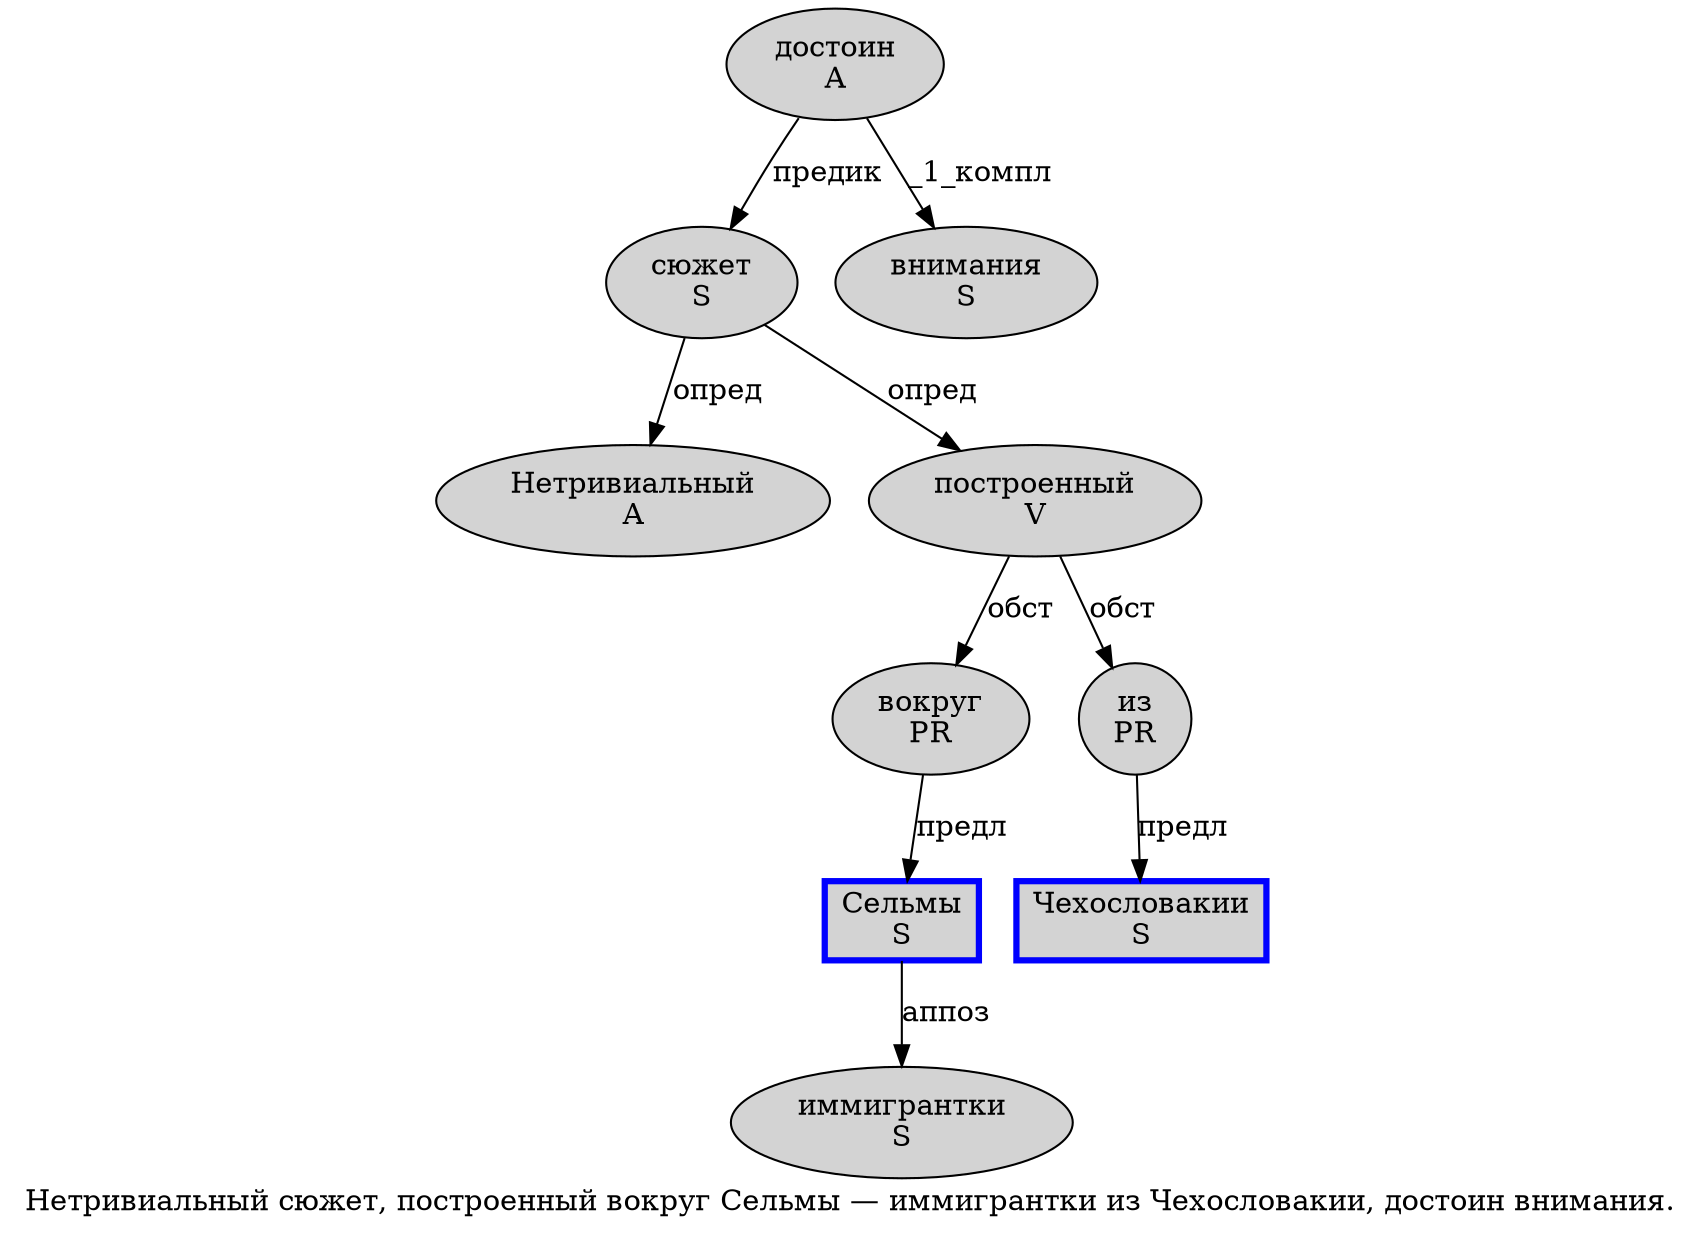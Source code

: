 digraph SENTENCE_1572 {
	graph [label="Нетривиальный сюжет, построенный вокруг Сельмы — иммигрантки из Чехословакии, достоин внимания."]
	node [style=filled]
		0 [label="Нетривиальный
A" color="" fillcolor=lightgray penwidth=1 shape=ellipse]
		1 [label="сюжет
S" color="" fillcolor=lightgray penwidth=1 shape=ellipse]
		3 [label="построенный
V" color="" fillcolor=lightgray penwidth=1 shape=ellipse]
		4 [label="вокруг
PR" color="" fillcolor=lightgray penwidth=1 shape=ellipse]
		5 [label="Сельмы
S" color=blue fillcolor=lightgray penwidth=3 shape=box]
		7 [label="иммигрантки
S" color="" fillcolor=lightgray penwidth=1 shape=ellipse]
		8 [label="из
PR" color="" fillcolor=lightgray penwidth=1 shape=ellipse]
		9 [label="Чехословакии
S" color=blue fillcolor=lightgray penwidth=3 shape=box]
		11 [label="достоин
A" color="" fillcolor=lightgray penwidth=1 shape=ellipse]
		12 [label="внимания
S" color="" fillcolor=lightgray penwidth=1 shape=ellipse]
			3 -> 4 [label="обст"]
			3 -> 8 [label="обст"]
			11 -> 1 [label="предик"]
			11 -> 12 [label="_1_компл"]
			1 -> 0 [label="опред"]
			1 -> 3 [label="опред"]
			8 -> 9 [label="предл"]
			4 -> 5 [label="предл"]
			5 -> 7 [label="аппоз"]
}